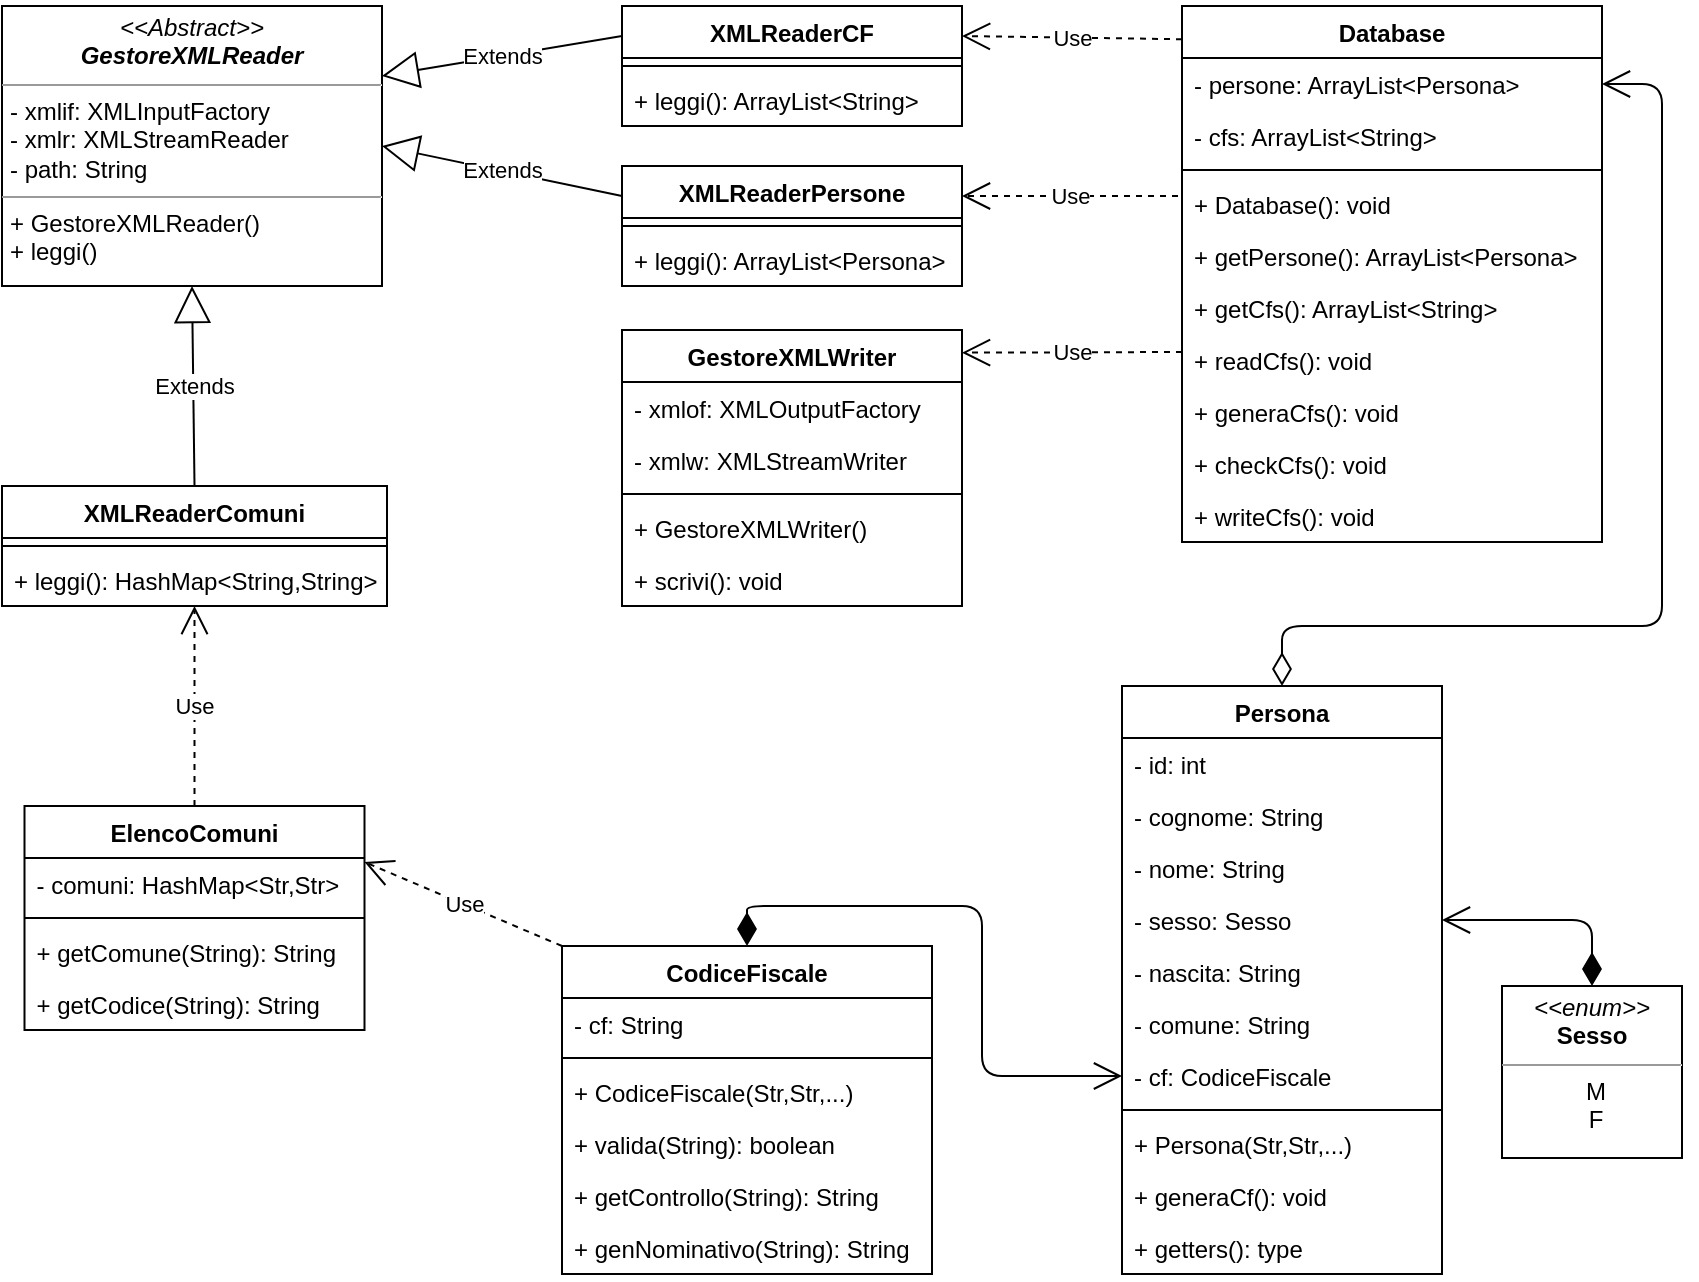 <mxfile version="14.6.6" type="device"><diagram id="ivg94xErBzHSEFkes0py" name="Page-1"><mxGraphModel dx="1662" dy="762" grid="1" gridSize="10" guides="1" tooltips="1" connect="1" arrows="1" fold="1" page="1" pageScale="1" pageWidth="1169" pageHeight="827" math="0" shadow="0"><root><mxCell id="0"/><mxCell id="1" parent="0"/><mxCell id="-Tijy36t_tKspyuQSfGc-1" value="&lt;p style=&quot;margin: 0px ; margin-top: 4px ; text-align: center&quot;&gt;&lt;i&gt;&amp;lt;&amp;lt;Abstract&amp;gt;&amp;gt;&lt;/i&gt;&lt;br&gt;&lt;i&gt;&lt;b&gt;GestoreXMLReader&lt;/b&gt;&lt;/i&gt;&lt;/p&gt;&lt;hr size=&quot;1&quot;&gt;&lt;p style=&quot;margin: 0px ; margin-left: 4px&quot;&gt;- xmlif: XMLInputFactory&lt;br&gt;- xmlr: XMLStreamReader&lt;br&gt;- path: String&lt;/p&gt;&lt;hr size=&quot;1&quot;&gt;&lt;p style=&quot;margin: 0px ; margin-left: 4px&quot;&gt;+ GestoreXMLReader()&lt;/p&gt;&lt;p style=&quot;margin: 0px ; margin-left: 4px&quot;&gt;+ leggi()&lt;/p&gt;" style="verticalAlign=top;align=left;overflow=fill;fontSize=12;fontFamily=Helvetica;html=1;" vertex="1" parent="1"><mxGeometry x="40" y="160" width="190" height="140" as="geometry"/></mxCell><mxCell id="-Tijy36t_tKspyuQSfGc-2" value="XMLReaderCF" style="swimlane;fontStyle=1;align=center;verticalAlign=top;childLayout=stackLayout;horizontal=1;startSize=26;horizontalStack=0;resizeParent=1;resizeParentMax=0;resizeLast=0;collapsible=1;marginBottom=0;" vertex="1" parent="1"><mxGeometry x="350" y="160" width="170" height="60" as="geometry"/></mxCell><mxCell id="-Tijy36t_tKspyuQSfGc-4" value="" style="line;strokeWidth=1;fillColor=none;align=left;verticalAlign=middle;spacingTop=-1;spacingLeft=3;spacingRight=3;rotatable=0;labelPosition=right;points=[];portConstraint=eastwest;" vertex="1" parent="-Tijy36t_tKspyuQSfGc-2"><mxGeometry y="26" width="170" height="8" as="geometry"/></mxCell><mxCell id="-Tijy36t_tKspyuQSfGc-6" value="+ leggi(): ArrayList&lt;String&gt;" style="text;strokeColor=none;fillColor=none;align=left;verticalAlign=top;spacingLeft=4;spacingRight=4;overflow=hidden;rotatable=0;points=[[0,0.5],[1,0.5]];portConstraint=eastwest;" vertex="1" parent="-Tijy36t_tKspyuQSfGc-2"><mxGeometry y="34" width="170" height="26" as="geometry"/></mxCell><mxCell id="-Tijy36t_tKspyuQSfGc-7" value="XMLReaderComuni" style="swimlane;fontStyle=1;align=center;verticalAlign=top;childLayout=stackLayout;horizontal=1;startSize=26;horizontalStack=0;resizeParent=1;resizeParentMax=0;resizeLast=0;collapsible=1;marginBottom=0;" vertex="1" parent="1"><mxGeometry x="40" y="400" width="192.5" height="60" as="geometry"/></mxCell><mxCell id="-Tijy36t_tKspyuQSfGc-8" value="" style="line;strokeWidth=1;fillColor=none;align=left;verticalAlign=middle;spacingTop=-1;spacingLeft=3;spacingRight=3;rotatable=0;labelPosition=right;points=[];portConstraint=eastwest;" vertex="1" parent="-Tijy36t_tKspyuQSfGc-7"><mxGeometry y="26" width="192.5" height="8" as="geometry"/></mxCell><mxCell id="-Tijy36t_tKspyuQSfGc-9" value="+ leggi(): HashMap&lt;String,String&gt;" style="text;strokeColor=none;fillColor=none;align=left;verticalAlign=top;spacingLeft=4;spacingRight=4;overflow=hidden;rotatable=0;points=[[0,0.5],[1,0.5]];portConstraint=eastwest;" vertex="1" parent="-Tijy36t_tKspyuQSfGc-7"><mxGeometry y="34" width="192.5" height="26" as="geometry"/></mxCell><mxCell id="-Tijy36t_tKspyuQSfGc-10" value="XMLReaderPersone" style="swimlane;fontStyle=1;align=center;verticalAlign=top;childLayout=stackLayout;horizontal=1;startSize=26;horizontalStack=0;resizeParent=1;resizeParentMax=0;resizeLast=0;collapsible=1;marginBottom=0;" vertex="1" parent="1"><mxGeometry x="350" y="240" width="170" height="60" as="geometry"/></mxCell><mxCell id="-Tijy36t_tKspyuQSfGc-11" value="" style="line;strokeWidth=1;fillColor=none;align=left;verticalAlign=middle;spacingTop=-1;spacingLeft=3;spacingRight=3;rotatable=0;labelPosition=right;points=[];portConstraint=eastwest;" vertex="1" parent="-Tijy36t_tKspyuQSfGc-10"><mxGeometry y="26" width="170" height="8" as="geometry"/></mxCell><mxCell id="-Tijy36t_tKspyuQSfGc-12" value="+ leggi(): ArrayList&lt;Persona&gt;" style="text;strokeColor=none;fillColor=none;align=left;verticalAlign=top;spacingLeft=4;spacingRight=4;overflow=hidden;rotatable=0;points=[[0,0.5],[1,0.5]];portConstraint=eastwest;" vertex="1" parent="-Tijy36t_tKspyuQSfGc-10"><mxGeometry y="34" width="170" height="26" as="geometry"/></mxCell><mxCell id="-Tijy36t_tKspyuQSfGc-13" value="GestoreXMLWriter" style="swimlane;fontStyle=1;align=center;verticalAlign=top;childLayout=stackLayout;horizontal=1;startSize=26;horizontalStack=0;resizeParent=1;resizeParentMax=0;resizeLast=0;collapsible=1;marginBottom=0;" vertex="1" parent="1"><mxGeometry x="350" y="322" width="170" height="138" as="geometry"/></mxCell><mxCell id="-Tijy36t_tKspyuQSfGc-16" value="- xmlof: XMLOutputFactory" style="text;strokeColor=none;fillColor=none;align=left;verticalAlign=top;spacingLeft=4;spacingRight=4;overflow=hidden;rotatable=0;points=[[0,0.5],[1,0.5]];portConstraint=eastwest;" vertex="1" parent="-Tijy36t_tKspyuQSfGc-13"><mxGeometry y="26" width="170" height="26" as="geometry"/></mxCell><mxCell id="-Tijy36t_tKspyuQSfGc-18" value="- xmlw: XMLStreamWriter" style="text;strokeColor=none;fillColor=none;align=left;verticalAlign=top;spacingLeft=4;spacingRight=4;overflow=hidden;rotatable=0;points=[[0,0.5],[1,0.5]];portConstraint=eastwest;" vertex="1" parent="-Tijy36t_tKspyuQSfGc-13"><mxGeometry y="52" width="170" height="26" as="geometry"/></mxCell><mxCell id="-Tijy36t_tKspyuQSfGc-14" value="" style="line;strokeWidth=1;fillColor=none;align=left;verticalAlign=middle;spacingTop=-1;spacingLeft=3;spacingRight=3;rotatable=0;labelPosition=right;points=[];portConstraint=eastwest;" vertex="1" parent="-Tijy36t_tKspyuQSfGc-13"><mxGeometry y="78" width="170" height="8" as="geometry"/></mxCell><mxCell id="-Tijy36t_tKspyuQSfGc-15" value="+ GestoreXMLWriter()" style="text;strokeColor=none;fillColor=none;align=left;verticalAlign=top;spacingLeft=4;spacingRight=4;overflow=hidden;rotatable=0;points=[[0,0.5],[1,0.5]];portConstraint=eastwest;" vertex="1" parent="-Tijy36t_tKspyuQSfGc-13"><mxGeometry y="86" width="170" height="26" as="geometry"/></mxCell><mxCell id="-Tijy36t_tKspyuQSfGc-19" value="+ scrivi(): void" style="text;strokeColor=none;fillColor=none;align=left;verticalAlign=top;spacingLeft=4;spacingRight=4;overflow=hidden;rotatable=0;points=[[0,0.5],[1,0.5]];portConstraint=eastwest;" vertex="1" parent="-Tijy36t_tKspyuQSfGc-13"><mxGeometry y="112" width="170" height="26" as="geometry"/></mxCell><mxCell id="-Tijy36t_tKspyuQSfGc-20" value="CodiceFiscale" style="swimlane;fontStyle=1;align=center;verticalAlign=top;childLayout=stackLayout;horizontal=1;startSize=26;horizontalStack=0;resizeParent=1;resizeParentMax=0;resizeLast=0;collapsible=1;marginBottom=0;" vertex="1" parent="1"><mxGeometry x="320" y="630" width="185" height="164" as="geometry"/></mxCell><mxCell id="-Tijy36t_tKspyuQSfGc-21" value="- cf: String" style="text;strokeColor=none;fillColor=none;align=left;verticalAlign=top;spacingLeft=4;spacingRight=4;overflow=hidden;rotatable=0;points=[[0,0.5],[1,0.5]];portConstraint=eastwest;" vertex="1" parent="-Tijy36t_tKspyuQSfGc-20"><mxGeometry y="26" width="185" height="26" as="geometry"/></mxCell><mxCell id="-Tijy36t_tKspyuQSfGc-22" value="" style="line;strokeWidth=1;fillColor=none;align=left;verticalAlign=middle;spacingTop=-1;spacingLeft=3;spacingRight=3;rotatable=0;labelPosition=right;points=[];portConstraint=eastwest;" vertex="1" parent="-Tijy36t_tKspyuQSfGc-20"><mxGeometry y="52" width="185" height="8" as="geometry"/></mxCell><mxCell id="-Tijy36t_tKspyuQSfGc-23" value="+ CodiceFiscale(Str,Str,...)" style="text;strokeColor=none;fillColor=none;align=left;verticalAlign=top;spacingLeft=4;spacingRight=4;overflow=hidden;rotatable=0;points=[[0,0.5],[1,0.5]];portConstraint=eastwest;" vertex="1" parent="-Tijy36t_tKspyuQSfGc-20"><mxGeometry y="60" width="185" height="26" as="geometry"/></mxCell><mxCell id="-Tijy36t_tKspyuQSfGc-24" value="+ valida(String): boolean" style="text;strokeColor=none;fillColor=none;align=left;verticalAlign=top;spacingLeft=4;spacingRight=4;overflow=hidden;rotatable=0;points=[[0,0.5],[1,0.5]];portConstraint=eastwest;" vertex="1" parent="-Tijy36t_tKspyuQSfGc-20"><mxGeometry y="86" width="185" height="26" as="geometry"/></mxCell><mxCell id="-Tijy36t_tKspyuQSfGc-25" value="+ getControllo(String): String" style="text;strokeColor=none;fillColor=none;align=left;verticalAlign=top;spacingLeft=4;spacingRight=4;overflow=hidden;rotatable=0;points=[[0,0.5],[1,0.5]];portConstraint=eastwest;" vertex="1" parent="-Tijy36t_tKspyuQSfGc-20"><mxGeometry y="112" width="185" height="26" as="geometry"/></mxCell><mxCell id="-Tijy36t_tKspyuQSfGc-26" value="+ genNominativo(String): String" style="text;strokeColor=none;fillColor=none;align=left;verticalAlign=top;spacingLeft=4;spacingRight=4;overflow=hidden;rotatable=0;points=[[0,0.5],[1,0.5]];portConstraint=eastwest;" vertex="1" parent="-Tijy36t_tKspyuQSfGc-20"><mxGeometry y="138" width="185" height="26" as="geometry"/></mxCell><mxCell id="-Tijy36t_tKspyuQSfGc-27" value="ElencoComuni" style="swimlane;fontStyle=1;align=center;verticalAlign=top;childLayout=stackLayout;horizontal=1;startSize=26;horizontalStack=0;resizeParent=1;resizeParentMax=0;resizeLast=0;collapsible=1;marginBottom=0;" vertex="1" parent="1"><mxGeometry x="51.25" y="560" width="170" height="112" as="geometry"/></mxCell><mxCell id="-Tijy36t_tKspyuQSfGc-28" value="- comuni: HashMap&lt;Str,Str&gt;" style="text;strokeColor=none;fillColor=none;align=left;verticalAlign=top;spacingLeft=4;spacingRight=4;overflow=hidden;rotatable=0;points=[[0,0.5],[1,0.5]];portConstraint=eastwest;" vertex="1" parent="-Tijy36t_tKspyuQSfGc-27"><mxGeometry y="26" width="170" height="26" as="geometry"/></mxCell><mxCell id="-Tijy36t_tKspyuQSfGc-29" value="" style="line;strokeWidth=1;fillColor=none;align=left;verticalAlign=middle;spacingTop=-1;spacingLeft=3;spacingRight=3;rotatable=0;labelPosition=right;points=[];portConstraint=eastwest;" vertex="1" parent="-Tijy36t_tKspyuQSfGc-27"><mxGeometry y="52" width="170" height="8" as="geometry"/></mxCell><mxCell id="-Tijy36t_tKspyuQSfGc-30" value="+ getComune(String): String" style="text;strokeColor=none;fillColor=none;align=left;verticalAlign=top;spacingLeft=4;spacingRight=4;overflow=hidden;rotatable=0;points=[[0,0.5],[1,0.5]];portConstraint=eastwest;" vertex="1" parent="-Tijy36t_tKspyuQSfGc-27"><mxGeometry y="60" width="170" height="26" as="geometry"/></mxCell><mxCell id="-Tijy36t_tKspyuQSfGc-31" value="+ getCodice(String): String" style="text;strokeColor=none;fillColor=none;align=left;verticalAlign=top;spacingLeft=4;spacingRight=4;overflow=hidden;rotatable=0;points=[[0,0.5],[1,0.5]];portConstraint=eastwest;" vertex="1" parent="-Tijy36t_tKspyuQSfGc-27"><mxGeometry y="86" width="170" height="26" as="geometry"/></mxCell><mxCell id="-Tijy36t_tKspyuQSfGc-32" value="Database" style="swimlane;fontStyle=1;align=center;verticalAlign=top;childLayout=stackLayout;horizontal=1;startSize=26;horizontalStack=0;resizeParent=1;resizeParentMax=0;resizeLast=0;collapsible=1;marginBottom=0;" vertex="1" parent="1"><mxGeometry x="630" y="160" width="210" height="268" as="geometry"/></mxCell><mxCell id="-Tijy36t_tKspyuQSfGc-33" value="- persone: ArrayList&lt;Persona&gt;" style="text;strokeColor=none;fillColor=none;align=left;verticalAlign=top;spacingLeft=4;spacingRight=4;overflow=hidden;rotatable=0;points=[[0,0.5],[1,0.5]];portConstraint=eastwest;" vertex="1" parent="-Tijy36t_tKspyuQSfGc-32"><mxGeometry y="26" width="210" height="26" as="geometry"/></mxCell><mxCell id="-Tijy36t_tKspyuQSfGc-36" value="- cfs: ArrayList&lt;String&gt;" style="text;strokeColor=none;fillColor=none;align=left;verticalAlign=top;spacingLeft=4;spacingRight=4;overflow=hidden;rotatable=0;points=[[0,0.5],[1,0.5]];portConstraint=eastwest;" vertex="1" parent="-Tijy36t_tKspyuQSfGc-32"><mxGeometry y="52" width="210" height="26" as="geometry"/></mxCell><mxCell id="-Tijy36t_tKspyuQSfGc-34" value="" style="line;strokeWidth=1;fillColor=none;align=left;verticalAlign=middle;spacingTop=-1;spacingLeft=3;spacingRight=3;rotatable=0;labelPosition=right;points=[];portConstraint=eastwest;" vertex="1" parent="-Tijy36t_tKspyuQSfGc-32"><mxGeometry y="78" width="210" height="8" as="geometry"/></mxCell><mxCell id="-Tijy36t_tKspyuQSfGc-37" value="+ Database(): void" style="text;strokeColor=none;fillColor=none;align=left;verticalAlign=top;spacingLeft=4;spacingRight=4;overflow=hidden;rotatable=0;points=[[0,0.5],[1,0.5]];portConstraint=eastwest;" vertex="1" parent="-Tijy36t_tKspyuQSfGc-32"><mxGeometry y="86" width="210" height="26" as="geometry"/></mxCell><mxCell id="-Tijy36t_tKspyuQSfGc-38" value="+ getPersone(): ArrayList&lt;Persona&gt;" style="text;strokeColor=none;fillColor=none;align=left;verticalAlign=top;spacingLeft=4;spacingRight=4;overflow=hidden;rotatable=0;points=[[0,0.5],[1,0.5]];portConstraint=eastwest;" vertex="1" parent="-Tijy36t_tKspyuQSfGc-32"><mxGeometry y="112" width="210" height="26" as="geometry"/></mxCell><mxCell id="-Tijy36t_tKspyuQSfGc-40" value="+ getCfs(): ArrayList&lt;String&gt;" style="text;strokeColor=none;fillColor=none;align=left;verticalAlign=top;spacingLeft=4;spacingRight=4;overflow=hidden;rotatable=0;points=[[0,0.5],[1,0.5]];portConstraint=eastwest;" vertex="1" parent="-Tijy36t_tKspyuQSfGc-32"><mxGeometry y="138" width="210" height="26" as="geometry"/></mxCell><mxCell id="-Tijy36t_tKspyuQSfGc-39" value="+ readCfs(): void" style="text;strokeColor=none;fillColor=none;align=left;verticalAlign=top;spacingLeft=4;spacingRight=4;overflow=hidden;rotatable=0;points=[[0,0.5],[1,0.5]];portConstraint=eastwest;" vertex="1" parent="-Tijy36t_tKspyuQSfGc-32"><mxGeometry y="164" width="210" height="26" as="geometry"/></mxCell><mxCell id="-Tijy36t_tKspyuQSfGc-41" value="+ generaCfs(): void" style="text;strokeColor=none;fillColor=none;align=left;verticalAlign=top;spacingLeft=4;spacingRight=4;overflow=hidden;rotatable=0;points=[[0,0.5],[1,0.5]];portConstraint=eastwest;" vertex="1" parent="-Tijy36t_tKspyuQSfGc-32"><mxGeometry y="190" width="210" height="26" as="geometry"/></mxCell><mxCell id="-Tijy36t_tKspyuQSfGc-42" value="+ checkCfs(): void" style="text;strokeColor=none;fillColor=none;align=left;verticalAlign=top;spacingLeft=4;spacingRight=4;overflow=hidden;rotatable=0;points=[[0,0.5],[1,0.5]];portConstraint=eastwest;" vertex="1" parent="-Tijy36t_tKspyuQSfGc-32"><mxGeometry y="216" width="210" height="26" as="geometry"/></mxCell><mxCell id="-Tijy36t_tKspyuQSfGc-35" value="+ writeCfs(): void" style="text;strokeColor=none;fillColor=none;align=left;verticalAlign=top;spacingLeft=4;spacingRight=4;overflow=hidden;rotatable=0;points=[[0,0.5],[1,0.5]];portConstraint=eastwest;" vertex="1" parent="-Tijy36t_tKspyuQSfGc-32"><mxGeometry y="242" width="210" height="26" as="geometry"/></mxCell><mxCell id="-Tijy36t_tKspyuQSfGc-43" value="Persona" style="swimlane;fontStyle=1;align=center;verticalAlign=top;childLayout=stackLayout;horizontal=1;startSize=26;horizontalStack=0;resizeParent=1;resizeParentMax=0;resizeLast=0;collapsible=1;marginBottom=0;" vertex="1" parent="1"><mxGeometry x="600" y="500" width="160" height="294" as="geometry"/></mxCell><mxCell id="-Tijy36t_tKspyuQSfGc-52" value="- id: int" style="text;strokeColor=none;fillColor=none;align=left;verticalAlign=top;spacingLeft=4;spacingRight=4;overflow=hidden;rotatable=0;points=[[0,0.5],[1,0.5]];portConstraint=eastwest;" vertex="1" parent="-Tijy36t_tKspyuQSfGc-43"><mxGeometry y="26" width="160" height="26" as="geometry"/></mxCell><mxCell id="-Tijy36t_tKspyuQSfGc-53" value="- cognome: String" style="text;strokeColor=none;fillColor=none;align=left;verticalAlign=top;spacingLeft=4;spacingRight=4;overflow=hidden;rotatable=0;points=[[0,0.5],[1,0.5]];portConstraint=eastwest;" vertex="1" parent="-Tijy36t_tKspyuQSfGc-43"><mxGeometry y="52" width="160" height="26" as="geometry"/></mxCell><mxCell id="-Tijy36t_tKspyuQSfGc-54" value="- nome: String" style="text;strokeColor=none;fillColor=none;align=left;verticalAlign=top;spacingLeft=4;spacingRight=4;overflow=hidden;rotatable=0;points=[[0,0.5],[1,0.5]];portConstraint=eastwest;" vertex="1" parent="-Tijy36t_tKspyuQSfGc-43"><mxGeometry y="78" width="160" height="26" as="geometry"/></mxCell><mxCell id="-Tijy36t_tKspyuQSfGc-55" value="- sesso: Sesso" style="text;strokeColor=none;fillColor=none;align=left;verticalAlign=top;spacingLeft=4;spacingRight=4;overflow=hidden;rotatable=0;points=[[0,0.5],[1,0.5]];portConstraint=eastwest;" vertex="1" parent="-Tijy36t_tKspyuQSfGc-43"><mxGeometry y="104" width="160" height="26" as="geometry"/></mxCell><mxCell id="-Tijy36t_tKspyuQSfGc-60" value="- nascita: String" style="text;strokeColor=none;fillColor=none;align=left;verticalAlign=top;spacingLeft=4;spacingRight=4;overflow=hidden;rotatable=0;points=[[0,0.5],[1,0.5]];portConstraint=eastwest;" vertex="1" parent="-Tijy36t_tKspyuQSfGc-43"><mxGeometry y="130" width="160" height="26" as="geometry"/></mxCell><mxCell id="-Tijy36t_tKspyuQSfGc-59" value="- comune: String" style="text;strokeColor=none;fillColor=none;align=left;verticalAlign=top;spacingLeft=4;spacingRight=4;overflow=hidden;rotatable=0;points=[[0,0.5],[1,0.5]];portConstraint=eastwest;" vertex="1" parent="-Tijy36t_tKspyuQSfGc-43"><mxGeometry y="156" width="160" height="26" as="geometry"/></mxCell><mxCell id="-Tijy36t_tKspyuQSfGc-58" value="- cf: CodiceFiscale" style="text;strokeColor=none;fillColor=none;align=left;verticalAlign=top;spacingLeft=4;spacingRight=4;overflow=hidden;rotatable=0;points=[[0,0.5],[1,0.5]];portConstraint=eastwest;" vertex="1" parent="-Tijy36t_tKspyuQSfGc-43"><mxGeometry y="182" width="160" height="26" as="geometry"/></mxCell><mxCell id="-Tijy36t_tKspyuQSfGc-45" value="" style="line;strokeWidth=1;fillColor=none;align=left;verticalAlign=middle;spacingTop=-1;spacingLeft=3;spacingRight=3;rotatable=0;labelPosition=right;points=[];portConstraint=eastwest;" vertex="1" parent="-Tijy36t_tKspyuQSfGc-43"><mxGeometry y="208" width="160" height="8" as="geometry"/></mxCell><mxCell id="-Tijy36t_tKspyuQSfGc-46" value="+ Persona(Str,Str,...)" style="text;strokeColor=none;fillColor=none;align=left;verticalAlign=top;spacingLeft=4;spacingRight=4;overflow=hidden;rotatable=0;points=[[0,0.5],[1,0.5]];portConstraint=eastwest;" vertex="1" parent="-Tijy36t_tKspyuQSfGc-43"><mxGeometry y="216" width="160" height="26" as="geometry"/></mxCell><mxCell id="-Tijy36t_tKspyuQSfGc-62" value="+ generaCf(): void" style="text;strokeColor=none;fillColor=none;align=left;verticalAlign=top;spacingLeft=4;spacingRight=4;overflow=hidden;rotatable=0;points=[[0,0.5],[1,0.5]];portConstraint=eastwest;" vertex="1" parent="-Tijy36t_tKspyuQSfGc-43"><mxGeometry y="242" width="160" height="26" as="geometry"/></mxCell><mxCell id="-Tijy36t_tKspyuQSfGc-63" value="+ getters(): type" style="text;strokeColor=none;fillColor=none;align=left;verticalAlign=top;spacingLeft=4;spacingRight=4;overflow=hidden;rotatable=0;points=[[0,0.5],[1,0.5]];portConstraint=eastwest;" vertex="1" parent="-Tijy36t_tKspyuQSfGc-43"><mxGeometry y="268" width="160" height="26" as="geometry"/></mxCell><mxCell id="-Tijy36t_tKspyuQSfGc-61" value="&lt;p style=&quot;margin: 0px ; margin-top: 4px ; text-align: center&quot;&gt;&lt;i&gt;&amp;lt;&amp;lt;enum&amp;gt;&amp;gt;&lt;/i&gt;&lt;br&gt;&lt;b&gt;Sesso&lt;/b&gt;&lt;/p&gt;&lt;hr size=&quot;1&quot; style=&quot;text-align: justify&quot;&gt;&lt;p style=&quot;text-align: center ; margin: 0px 0px 0px 4px&quot;&gt;M&lt;/p&gt;&lt;p style=&quot;text-align: center ; margin: 0px 0px 0px 4px&quot;&gt;F&lt;/p&gt;" style="verticalAlign=top;align=left;overflow=fill;fontSize=12;fontFamily=Helvetica;html=1;" vertex="1" parent="1"><mxGeometry x="790" y="650" width="90" height="86" as="geometry"/></mxCell><mxCell id="-Tijy36t_tKspyuQSfGc-67" value="" style="endArrow=open;html=1;endSize=12;startArrow=diamondThin;startSize=14;startFill=1;edgeStyle=orthogonalEdgeStyle;align=left;verticalAlign=bottom;exitX=0.5;exitY=0;exitDx=0;exitDy=0;entryX=0;entryY=0.5;entryDx=0;entryDy=0;" edge="1" parent="1" source="-Tijy36t_tKspyuQSfGc-20" target="-Tijy36t_tKspyuQSfGc-58"><mxGeometry x="-0.886" y="-39" relative="1" as="geometry"><mxPoint x="330" y="570" as="sourcePoint"/><mxPoint x="490" y="570" as="targetPoint"/><Array as="points"><mxPoint x="413" y="610"/><mxPoint x="530" y="610"/><mxPoint x="530" y="695"/></Array><mxPoint as="offset"/></mxGeometry></mxCell><mxCell id="-Tijy36t_tKspyuQSfGc-71" value="" style="endArrow=open;html=1;endSize=12;startArrow=diamondThin;startSize=14;startFill=0;edgeStyle=orthogonalEdgeStyle;align=left;verticalAlign=bottom;exitX=0.5;exitY=0;exitDx=0;exitDy=0;entryX=1;entryY=0.5;entryDx=0;entryDy=0;" edge="1" parent="1" source="-Tijy36t_tKspyuQSfGc-43" target="-Tijy36t_tKspyuQSfGc-33"><mxGeometry x="-1" y="54" relative="1" as="geometry"><mxPoint x="730" y="570" as="sourcePoint"/><mxPoint x="810" y="289" as="targetPoint"/><Array as="points"><mxPoint x="680" y="470"/><mxPoint x="870" y="470"/><mxPoint x="870" y="199"/></Array><mxPoint x="-50" y="34" as="offset"/></mxGeometry></mxCell><mxCell id="-Tijy36t_tKspyuQSfGc-72" value="Extends" style="endArrow=block;endSize=16;endFill=0;html=1;entryX=1;entryY=0.25;entryDx=0;entryDy=0;exitX=0;exitY=0.25;exitDx=0;exitDy=0;" edge="1" parent="1" source="-Tijy36t_tKspyuQSfGc-2" target="-Tijy36t_tKspyuQSfGc-1"><mxGeometry width="160" relative="1" as="geometry"><mxPoint x="380" y="480" as="sourcePoint"/><mxPoint x="540" y="480" as="targetPoint"/></mxGeometry></mxCell><mxCell id="-Tijy36t_tKspyuQSfGc-73" value="Extends" style="endArrow=block;endSize=16;endFill=0;html=1;entryX=0.5;entryY=1;entryDx=0;entryDy=0;exitX=0.5;exitY=0;exitDx=0;exitDy=0;" edge="1" parent="1" source="-Tijy36t_tKspyuQSfGc-7" target="-Tijy36t_tKspyuQSfGc-1"><mxGeometry width="160" relative="1" as="geometry"><mxPoint x="320" y="280" as="sourcePoint"/><mxPoint x="230" y="340" as="targetPoint"/></mxGeometry></mxCell><mxCell id="-Tijy36t_tKspyuQSfGc-74" value="Extends" style="endArrow=block;endSize=16;endFill=0;html=1;entryX=1;entryY=0.5;entryDx=0;entryDy=0;exitX=0;exitY=0.25;exitDx=0;exitDy=0;" edge="1" parent="1" source="-Tijy36t_tKspyuQSfGc-10" target="-Tijy36t_tKspyuQSfGc-1"><mxGeometry width="160" relative="1" as="geometry"><mxPoint x="300" y="316" as="sourcePoint"/><mxPoint x="210" y="321" as="targetPoint"/></mxGeometry></mxCell><mxCell id="-Tijy36t_tKspyuQSfGc-76" value="" style="endArrow=open;html=1;endSize=12;startArrow=diamondThin;startSize=14;startFill=1;edgeStyle=orthogonalEdgeStyle;align=left;verticalAlign=bottom;exitX=0.5;exitY=0;exitDx=0;exitDy=0;" edge="1" parent="1" source="-Tijy36t_tKspyuQSfGc-61" target="-Tijy36t_tKspyuQSfGc-55"><mxGeometry x="-1" y="73" relative="1" as="geometry"><mxPoint x="830" y="600" as="sourcePoint"/><mxPoint x="990" y="600" as="targetPoint"/><mxPoint x="-20" y="3" as="offset"/></mxGeometry></mxCell><mxCell id="-Tijy36t_tKspyuQSfGc-77" value="Use" style="endArrow=open;endSize=12;dashed=1;html=1;entryX=1;entryY=0.25;entryDx=0;entryDy=0;exitX=0;exitY=0;exitDx=0;exitDy=0;" edge="1" parent="1" source="-Tijy36t_tKspyuQSfGc-20" target="-Tijy36t_tKspyuQSfGc-27"><mxGeometry width="160" relative="1" as="geometry"><mxPoint x="270" y="570" as="sourcePoint"/><mxPoint x="430" y="570" as="targetPoint"/></mxGeometry></mxCell><mxCell id="-Tijy36t_tKspyuQSfGc-78" value="Use" style="endArrow=open;endSize=12;dashed=1;html=1;exitX=0.5;exitY=0;exitDx=0;exitDy=0;" edge="1" parent="1" source="-Tijy36t_tKspyuQSfGc-27" target="-Tijy36t_tKspyuQSfGc-9"><mxGeometry width="160" relative="1" as="geometry"><mxPoint x="232.5" y="522" as="sourcePoint"/><mxPoint x="133.75" y="480" as="targetPoint"/></mxGeometry></mxCell><mxCell id="-Tijy36t_tKspyuQSfGc-79" value="Use" style="endArrow=open;endSize=12;dashed=1;html=1;exitX=0;exitY=0.062;exitDx=0;exitDy=0;entryX=1;entryY=0.25;entryDx=0;entryDy=0;exitPerimeter=0;" edge="1" parent="1" source="-Tijy36t_tKspyuQSfGc-32" target="-Tijy36t_tKspyuQSfGc-2"><mxGeometry width="160" relative="1" as="geometry"><mxPoint x="580" y="250" as="sourcePoint"/><mxPoint x="580" y="150" as="targetPoint"/></mxGeometry></mxCell><mxCell id="-Tijy36t_tKspyuQSfGc-80" value="Use" style="endArrow=open;endSize=12;dashed=1;html=1;entryX=1;entryY=0.25;entryDx=0;entryDy=0;" edge="1" parent="1" target="-Tijy36t_tKspyuQSfGc-10"><mxGeometry width="160" relative="1" as="geometry"><mxPoint x="628" y="255" as="sourcePoint"/><mxPoint x="520" y="250" as="targetPoint"/></mxGeometry></mxCell><mxCell id="-Tijy36t_tKspyuQSfGc-81" value="Use" style="endArrow=open;endSize=12;dashed=1;html=1;entryX=1;entryY=0.082;entryDx=0;entryDy=0;entryPerimeter=0;" edge="1" parent="1" target="-Tijy36t_tKspyuQSfGc-13"><mxGeometry width="160" relative="1" as="geometry"><mxPoint x="630" y="333" as="sourcePoint"/><mxPoint x="540" y="350" as="targetPoint"/></mxGeometry></mxCell></root></mxGraphModel></diagram></mxfile>